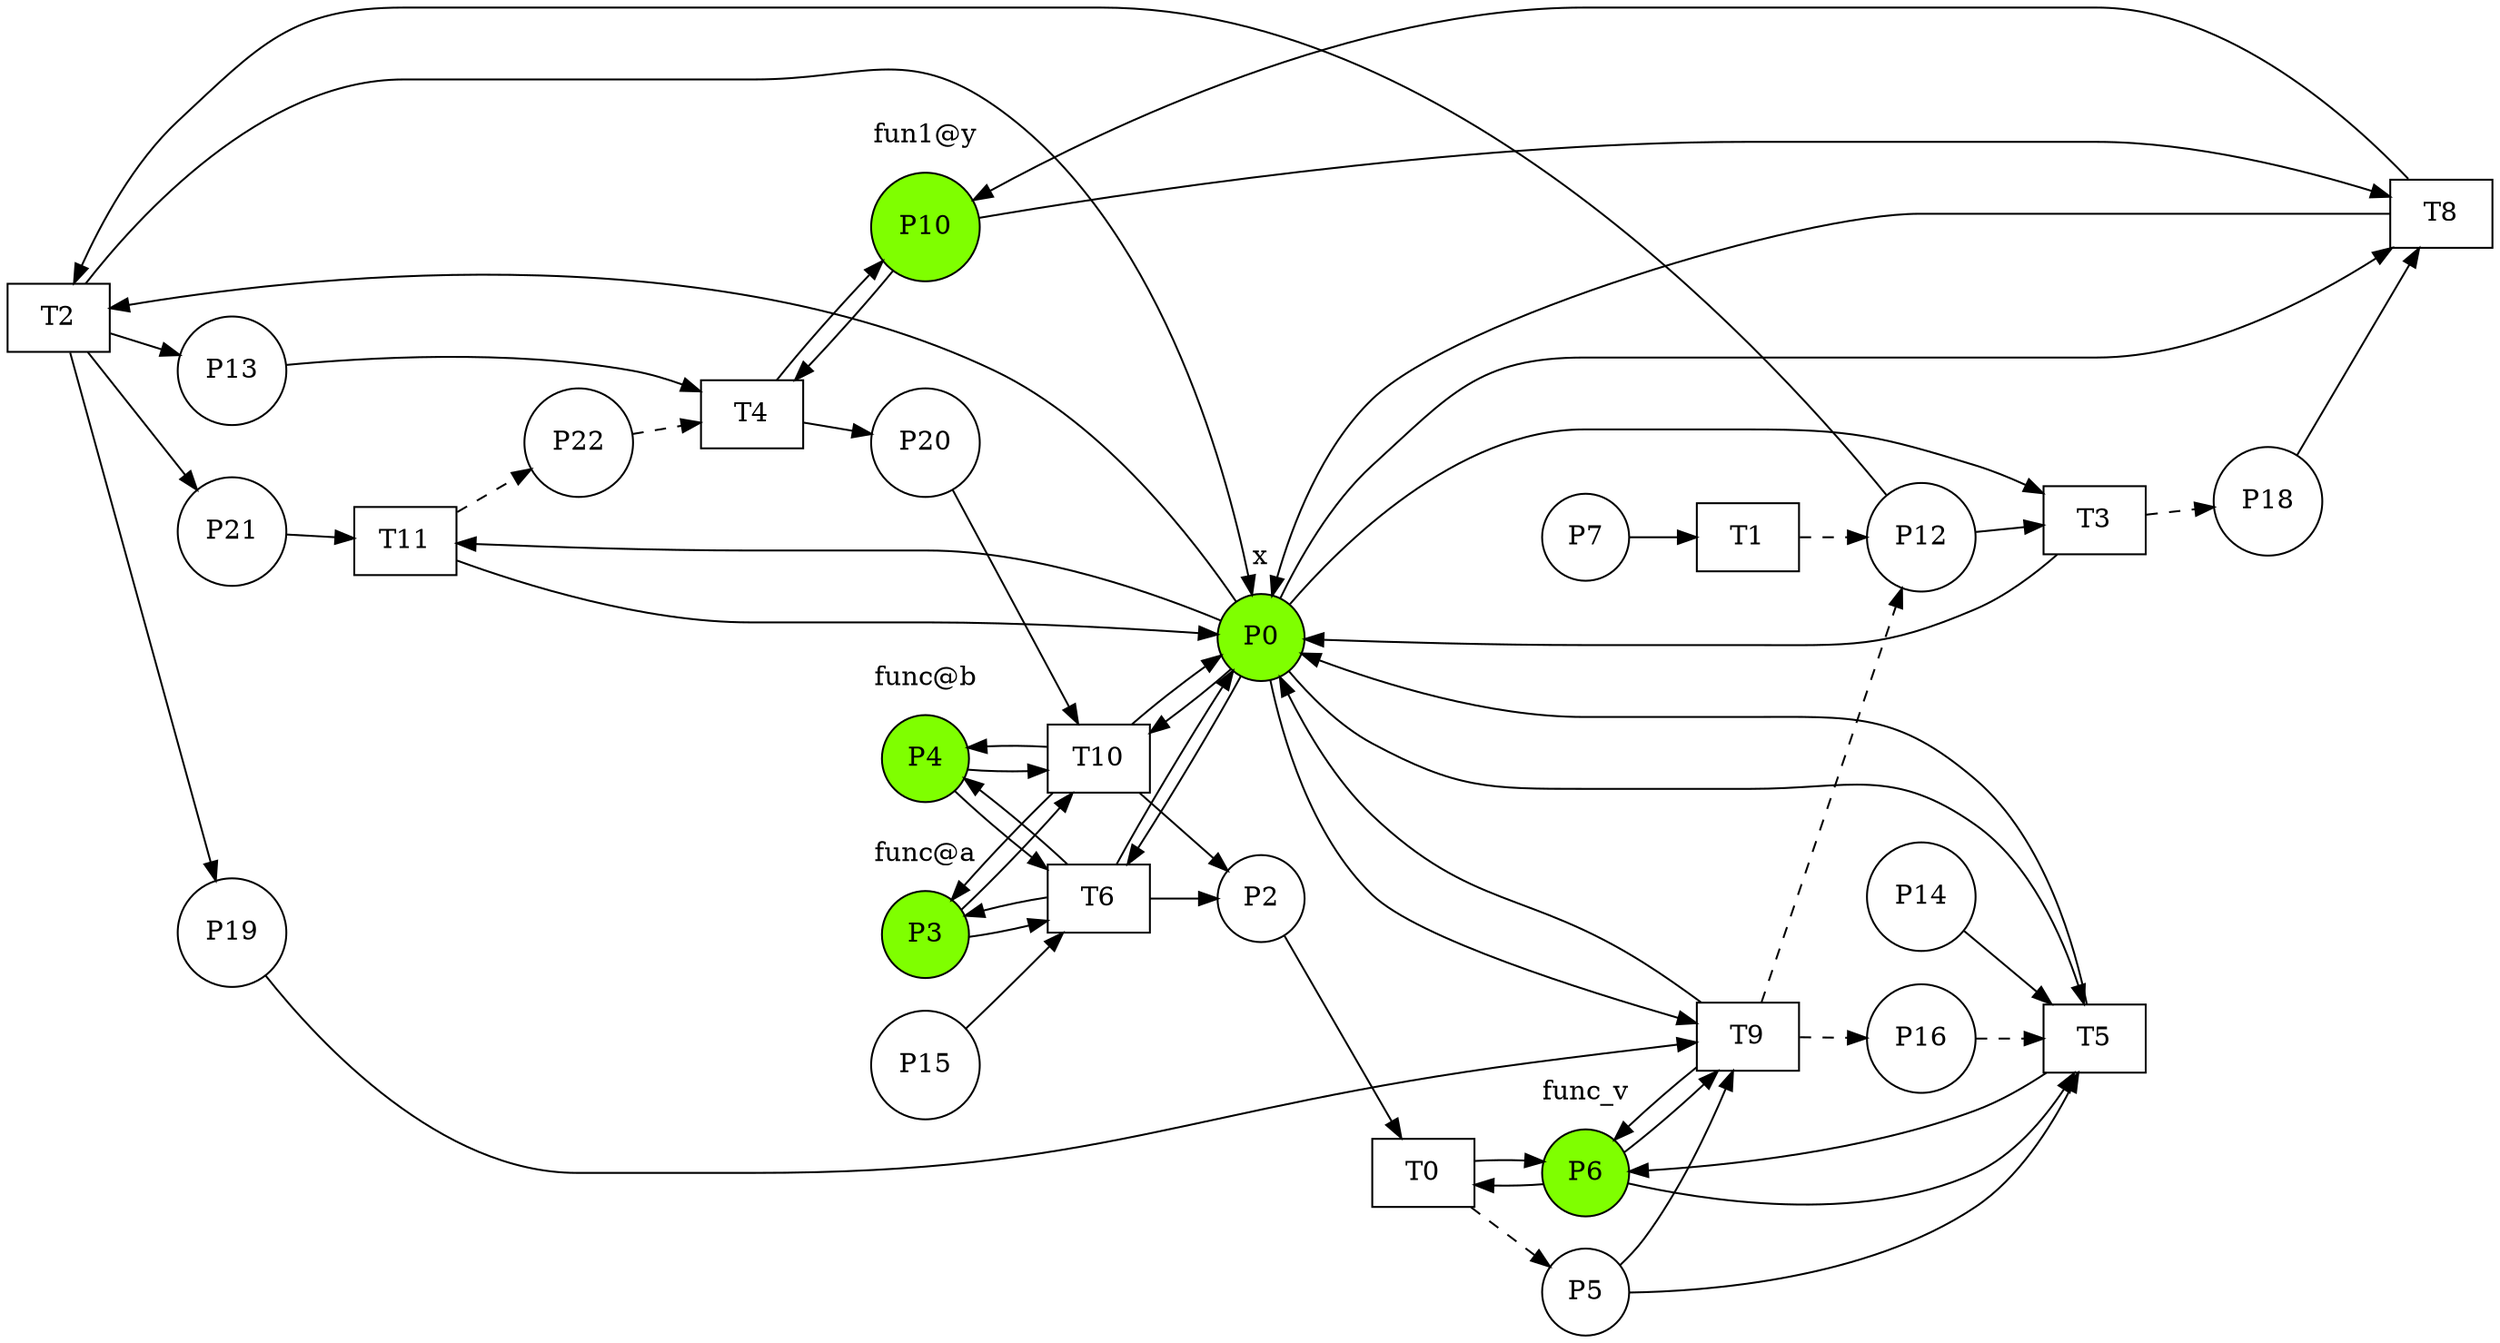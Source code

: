 digraph G{
rankdir = LR
subgraph cluster_P0{label="x"color="white"P0[shape=circle, style="filled",color="black",fillcolor="chartreuse"]}
P2[shape=circle]
subgraph cluster_P3{label="func@a"color="white"P3[shape=circle, style="filled",color="black",fillcolor="chartreuse"]}
subgraph cluster_P4{label="func@b"color="white"P4[shape=circle, style="filled",color="black",fillcolor="chartreuse"]}
P5[shape=circle]
subgraph cluster_P6{label="func_v"color="white"P6[shape=circle, style="filled",color="black",fillcolor="chartreuse"]}
P7[shape=circle]
subgraph cluster_P10{label="fun1@y"color="white"P10[shape=circle, style="filled",color="black",fillcolor="chartreuse"]}
P12[shape=circle]
P13[shape=circle]
P14[shape=circle]
P15[shape=circle]
P16[shape=circle]
P18[shape=circle]
P19[shape=circle]
P20[shape=circle]
P21[shape=circle]
P22[shape=circle]
T0[shape=box]
T1[shape=box]
T2[shape=box]
T3[shape=box]
T4[shape=box]
T5[shape=box]
T6[shape=box]
T8[shape=box]
T9[shape=box]
T10[shape=box]
T11[shape=box]
P2->T0
T0->P5[style="dashed"]
P7->T1
P13->T4
P10->T4
T4->P10
P15->T6
T6->P2
T6->P3
P3->T6
P0->T6
T6->P0
T6->P4
P4->T6
P5->T5
T0->P6
P6->T0
P14->T5
P0->T5
P6->T5
T5->P6
T5->P0
P0->T2
T2->P0
P0->T3
T3->P0
T2->P13
P16->T5[style="dashed"]
P12->T2
P12->T3
P18->T8
P0->T8
P10->T8
T8->P10
T8->P0
T1->P12[style="dashed"]
P20->T10
T10->P2
T10->P3
P3->T10
P0->T10
T10->P0
T10->P4
P4->T10
T4->P20
P5->T9
P19->T9
P0->T9
P6->T9
T9->P6
T9->P0
T9->P16[style="dashed"]
T2->P19
T9->P12[style="dashed"]
P21->T11
P0->T11
T11->P0
T2->P21
T11->P22[style="dashed"]
P22->T4[style="dashed"]
T3->P18[style="dashed"]
}
